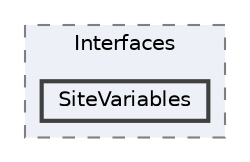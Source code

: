 digraph "app/Repositories/Interfaces/SiteVariables"
{
 // LATEX_PDF_SIZE
  bgcolor="transparent";
  edge [fontname=Helvetica,fontsize=10,labelfontname=Helvetica,labelfontsize=10];
  node [fontname=Helvetica,fontsize=10,shape=box,height=0.2,width=0.4];
  compound=true
  subgraph clusterdir_c42d3e87e75c6255fbf964c3b442ee07 {
    graph [ bgcolor="#edf0f7", pencolor="grey50", label="Interfaces", fontname=Helvetica,fontsize=10 style="filled,dashed", URL="dir_c42d3e87e75c6255fbf964c3b442ee07.html",tooltip=""]
  dir_2857d0e5c74a93f218ff921ed5a70221 [label="SiteVariables", fillcolor="#edf0f7", color="grey25", style="filled,bold", URL="dir_2857d0e5c74a93f218ff921ed5a70221.html",tooltip=""];
  }
}
